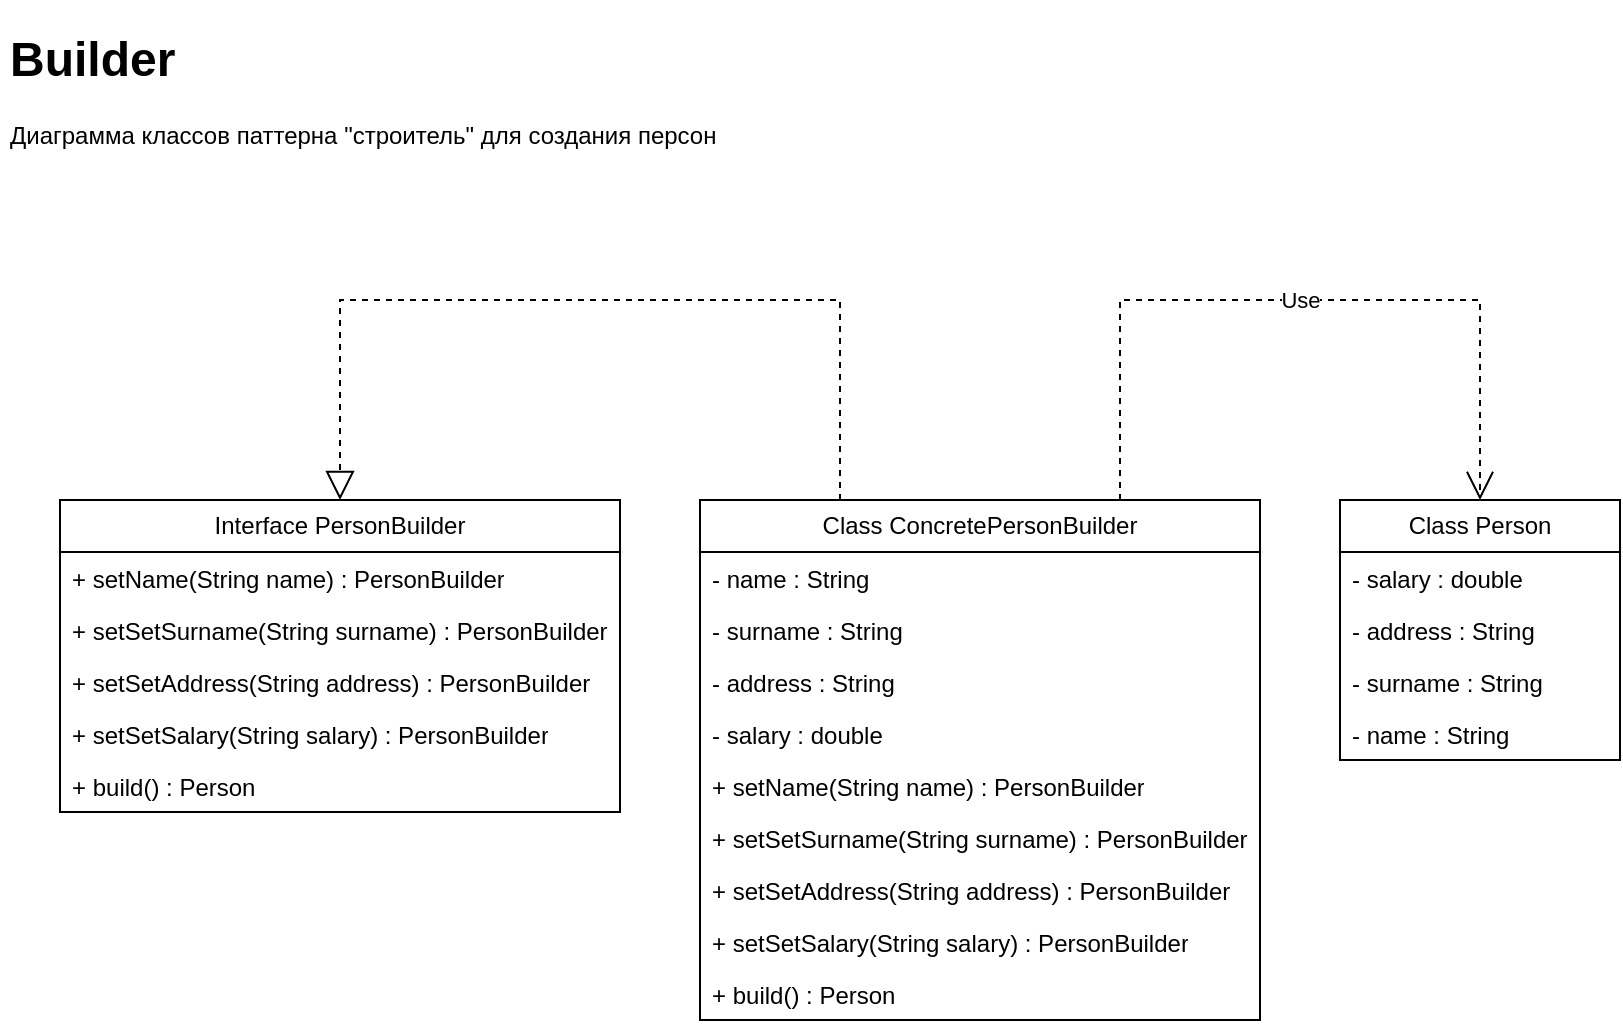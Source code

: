 <mxfile version="21.6.8" type="device">
  <diagram name="Page-1" id="XO1glD4Dh0jlKy059MJj">
    <mxGraphModel dx="1114" dy="1027" grid="1" gridSize="10" guides="1" tooltips="1" connect="1" arrows="1" fold="1" page="1" pageScale="1" pageWidth="1169" pageHeight="827" math="0" shadow="0">
      <root>
        <mxCell id="0" />
        <mxCell id="1" parent="0" />
        <mxCell id="OUJOefdgeNhdNR2A-pxa-1" value="&lt;h1&gt;Builder&lt;/h1&gt;&lt;p&gt;Диаграмма классов паттерна &quot;строитель&quot; для создания персон&lt;/p&gt;" style="text;html=1;strokeColor=none;fillColor=none;spacing=5;spacingTop=-20;whiteSpace=wrap;overflow=hidden;rounded=0;" vertex="1" parent="1">
          <mxGeometry x="40" y="40" width="370" height="70" as="geometry" />
        </mxCell>
        <mxCell id="OUJOefdgeNhdNR2A-pxa-17" value="Interface PersonBuilder" style="swimlane;fontStyle=0;childLayout=stackLayout;horizontal=1;startSize=26;fillColor=none;horizontalStack=0;resizeParent=1;resizeParentMax=0;resizeLast=0;collapsible=1;marginBottom=0;whiteSpace=wrap;html=1;" vertex="1" parent="1">
          <mxGeometry x="70" y="280" width="280" height="156" as="geometry" />
        </mxCell>
        <mxCell id="OUJOefdgeNhdNR2A-pxa-18" value="+ setName(String name) : PersonBuilder" style="text;strokeColor=none;fillColor=none;align=left;verticalAlign=top;spacingLeft=4;spacingRight=4;overflow=hidden;rotatable=0;points=[[0,0.5],[1,0.5]];portConstraint=eastwest;whiteSpace=wrap;html=1;" vertex="1" parent="OUJOefdgeNhdNR2A-pxa-17">
          <mxGeometry y="26" width="280" height="26" as="geometry" />
        </mxCell>
        <mxCell id="OUJOefdgeNhdNR2A-pxa-19" value="+ setSetSurname(String surname) : PersonBuilder" style="text;strokeColor=none;fillColor=none;align=left;verticalAlign=top;spacingLeft=4;spacingRight=4;overflow=hidden;rotatable=0;points=[[0,0.5],[1,0.5]];portConstraint=eastwest;whiteSpace=wrap;html=1;" vertex="1" parent="OUJOefdgeNhdNR2A-pxa-17">
          <mxGeometry y="52" width="280" height="26" as="geometry" />
        </mxCell>
        <mxCell id="OUJOefdgeNhdNR2A-pxa-20" value="+ setSetAddress(String address) : PersonBuilder" style="text;strokeColor=none;fillColor=none;align=left;verticalAlign=top;spacingLeft=4;spacingRight=4;overflow=hidden;rotatable=0;points=[[0,0.5],[1,0.5]];portConstraint=eastwest;whiteSpace=wrap;html=1;" vertex="1" parent="OUJOefdgeNhdNR2A-pxa-17">
          <mxGeometry y="78" width="280" height="26" as="geometry" />
        </mxCell>
        <mxCell id="OUJOefdgeNhdNR2A-pxa-25" value="+ setSetSalary(String salary) : PersonBuilder" style="text;strokeColor=none;fillColor=none;align=left;verticalAlign=top;spacingLeft=4;spacingRight=4;overflow=hidden;rotatable=0;points=[[0,0.5],[1,0.5]];portConstraint=eastwest;whiteSpace=wrap;html=1;" vertex="1" parent="OUJOefdgeNhdNR2A-pxa-17">
          <mxGeometry y="104" width="280" height="26" as="geometry" />
        </mxCell>
        <mxCell id="OUJOefdgeNhdNR2A-pxa-26" value="+ build() : Person" style="text;strokeColor=none;fillColor=none;align=left;verticalAlign=top;spacingLeft=4;spacingRight=4;overflow=hidden;rotatable=0;points=[[0,0.5],[1,0.5]];portConstraint=eastwest;whiteSpace=wrap;html=1;" vertex="1" parent="OUJOefdgeNhdNR2A-pxa-17">
          <mxGeometry y="130" width="280" height="26" as="geometry" />
        </mxCell>
        <mxCell id="OUJOefdgeNhdNR2A-pxa-28" value="Class ConcretePersonBuilder" style="swimlane;fontStyle=0;childLayout=stackLayout;horizontal=1;startSize=26;fillColor=none;horizontalStack=0;resizeParent=1;resizeParentMax=0;resizeLast=0;collapsible=1;marginBottom=0;whiteSpace=wrap;html=1;" vertex="1" parent="1">
          <mxGeometry x="390" y="280" width="280" height="260" as="geometry" />
        </mxCell>
        <mxCell id="OUJOefdgeNhdNR2A-pxa-34" value="- name : String" style="text;strokeColor=none;fillColor=none;align=left;verticalAlign=top;spacingLeft=4;spacingRight=4;overflow=hidden;rotatable=0;points=[[0,0.5],[1,0.5]];portConstraint=eastwest;whiteSpace=wrap;html=1;" vertex="1" parent="OUJOefdgeNhdNR2A-pxa-28">
          <mxGeometry y="26" width="280" height="26" as="geometry" />
        </mxCell>
        <mxCell id="OUJOefdgeNhdNR2A-pxa-36" value="- surname : String" style="text;strokeColor=none;fillColor=none;align=left;verticalAlign=top;spacingLeft=4;spacingRight=4;overflow=hidden;rotatable=0;points=[[0,0.5],[1,0.5]];portConstraint=eastwest;whiteSpace=wrap;html=1;" vertex="1" parent="OUJOefdgeNhdNR2A-pxa-28">
          <mxGeometry y="52" width="280" height="26" as="geometry" />
        </mxCell>
        <mxCell id="OUJOefdgeNhdNR2A-pxa-37" value="- address : String" style="text;strokeColor=none;fillColor=none;align=left;verticalAlign=top;spacingLeft=4;spacingRight=4;overflow=hidden;rotatable=0;points=[[0,0.5],[1,0.5]];portConstraint=eastwest;whiteSpace=wrap;html=1;" vertex="1" parent="OUJOefdgeNhdNR2A-pxa-28">
          <mxGeometry y="78" width="280" height="26" as="geometry" />
        </mxCell>
        <mxCell id="OUJOefdgeNhdNR2A-pxa-35" value="- salary : double" style="text;strokeColor=none;fillColor=none;align=left;verticalAlign=top;spacingLeft=4;spacingRight=4;overflow=hidden;rotatable=0;points=[[0,0.5],[1,0.5]];portConstraint=eastwest;whiteSpace=wrap;html=1;" vertex="1" parent="OUJOefdgeNhdNR2A-pxa-28">
          <mxGeometry y="104" width="280" height="26" as="geometry" />
        </mxCell>
        <mxCell id="OUJOefdgeNhdNR2A-pxa-29" value="+ setName(String name) : PersonBuilder" style="text;strokeColor=none;fillColor=none;align=left;verticalAlign=top;spacingLeft=4;spacingRight=4;overflow=hidden;rotatable=0;points=[[0,0.5],[1,0.5]];portConstraint=eastwest;whiteSpace=wrap;html=1;" vertex="1" parent="OUJOefdgeNhdNR2A-pxa-28">
          <mxGeometry y="130" width="280" height="26" as="geometry" />
        </mxCell>
        <mxCell id="OUJOefdgeNhdNR2A-pxa-30" value="+ setSetSurname(String surname) : PersonBuilder" style="text;strokeColor=none;fillColor=none;align=left;verticalAlign=top;spacingLeft=4;spacingRight=4;overflow=hidden;rotatable=0;points=[[0,0.5],[1,0.5]];portConstraint=eastwest;whiteSpace=wrap;html=1;" vertex="1" parent="OUJOefdgeNhdNR2A-pxa-28">
          <mxGeometry y="156" width="280" height="26" as="geometry" />
        </mxCell>
        <mxCell id="OUJOefdgeNhdNR2A-pxa-31" value="+ setSetAddress(String address) : PersonBuilder" style="text;strokeColor=none;fillColor=none;align=left;verticalAlign=top;spacingLeft=4;spacingRight=4;overflow=hidden;rotatable=0;points=[[0,0.5],[1,0.5]];portConstraint=eastwest;whiteSpace=wrap;html=1;" vertex="1" parent="OUJOefdgeNhdNR2A-pxa-28">
          <mxGeometry y="182" width="280" height="26" as="geometry" />
        </mxCell>
        <mxCell id="OUJOefdgeNhdNR2A-pxa-32" value="+ setSetSalary(String salary) : PersonBuilder" style="text;strokeColor=none;fillColor=none;align=left;verticalAlign=top;spacingLeft=4;spacingRight=4;overflow=hidden;rotatable=0;points=[[0,0.5],[1,0.5]];portConstraint=eastwest;whiteSpace=wrap;html=1;" vertex="1" parent="OUJOefdgeNhdNR2A-pxa-28">
          <mxGeometry y="208" width="280" height="26" as="geometry" />
        </mxCell>
        <mxCell id="OUJOefdgeNhdNR2A-pxa-33" value="+ build() : Person" style="text;strokeColor=none;fillColor=none;align=left;verticalAlign=top;spacingLeft=4;spacingRight=4;overflow=hidden;rotatable=0;points=[[0,0.5],[1,0.5]];portConstraint=eastwest;whiteSpace=wrap;html=1;" vertex="1" parent="OUJOefdgeNhdNR2A-pxa-28">
          <mxGeometry y="234" width="280" height="26" as="geometry" />
        </mxCell>
        <mxCell id="OUJOefdgeNhdNR2A-pxa-38" value="" style="endArrow=block;dashed=1;endFill=0;endSize=12;html=1;rounded=0;exitX=0.25;exitY=0;exitDx=0;exitDy=0;entryX=0.5;entryY=0;entryDx=0;entryDy=0;" edge="1" parent="1" source="OUJOefdgeNhdNR2A-pxa-28" target="OUJOefdgeNhdNR2A-pxa-17">
          <mxGeometry width="160" relative="1" as="geometry">
            <mxPoint x="370" y="500" as="sourcePoint" />
            <mxPoint x="530" y="500" as="targetPoint" />
            <Array as="points">
              <mxPoint x="460" y="180" />
              <mxPoint x="210" y="180" />
            </Array>
          </mxGeometry>
        </mxCell>
        <mxCell id="OUJOefdgeNhdNR2A-pxa-39" value="Class Person" style="swimlane;fontStyle=0;childLayout=stackLayout;horizontal=1;startSize=26;fillColor=none;horizontalStack=0;resizeParent=1;resizeParentMax=0;resizeLast=0;collapsible=1;marginBottom=0;whiteSpace=wrap;html=1;" vertex="1" parent="1">
          <mxGeometry x="710" y="280" width="140" height="130" as="geometry" />
        </mxCell>
        <mxCell id="OUJOefdgeNhdNR2A-pxa-47" value="- salary : double" style="text;strokeColor=none;fillColor=none;align=left;verticalAlign=top;spacingLeft=4;spacingRight=4;overflow=hidden;rotatable=0;points=[[0,0.5],[1,0.5]];portConstraint=eastwest;whiteSpace=wrap;html=1;" vertex="1" parent="OUJOefdgeNhdNR2A-pxa-39">
          <mxGeometry y="26" width="140" height="26" as="geometry" />
        </mxCell>
        <mxCell id="OUJOefdgeNhdNR2A-pxa-46" value="- address : String" style="text;strokeColor=none;fillColor=none;align=left;verticalAlign=top;spacingLeft=4;spacingRight=4;overflow=hidden;rotatable=0;points=[[0,0.5],[1,0.5]];portConstraint=eastwest;whiteSpace=wrap;html=1;" vertex="1" parent="OUJOefdgeNhdNR2A-pxa-39">
          <mxGeometry y="52" width="140" height="26" as="geometry" />
        </mxCell>
        <mxCell id="OUJOefdgeNhdNR2A-pxa-45" value="- surname : String" style="text;strokeColor=none;fillColor=none;align=left;verticalAlign=top;spacingLeft=4;spacingRight=4;overflow=hidden;rotatable=0;points=[[0,0.5],[1,0.5]];portConstraint=eastwest;whiteSpace=wrap;html=1;" vertex="1" parent="OUJOefdgeNhdNR2A-pxa-39">
          <mxGeometry y="78" width="140" height="26" as="geometry" />
        </mxCell>
        <mxCell id="OUJOefdgeNhdNR2A-pxa-44" value="- name : String" style="text;strokeColor=none;fillColor=none;align=left;verticalAlign=top;spacingLeft=4;spacingRight=4;overflow=hidden;rotatable=0;points=[[0,0.5],[1,0.5]];portConstraint=eastwest;whiteSpace=wrap;html=1;" vertex="1" parent="OUJOefdgeNhdNR2A-pxa-39">
          <mxGeometry y="104" width="140" height="26" as="geometry" />
        </mxCell>
        <mxCell id="OUJOefdgeNhdNR2A-pxa-43" value="Use" style="endArrow=open;endSize=12;dashed=1;html=1;rounded=0;exitX=0.75;exitY=0;exitDx=0;exitDy=0;entryX=0.5;entryY=0;entryDx=0;entryDy=0;" edge="1" parent="1" source="OUJOefdgeNhdNR2A-pxa-28" target="OUJOefdgeNhdNR2A-pxa-39">
          <mxGeometry width="160" relative="1" as="geometry">
            <mxPoint x="800" y="520" as="sourcePoint" />
            <mxPoint x="960" y="520" as="targetPoint" />
            <Array as="points">
              <mxPoint x="600" y="180" />
              <mxPoint x="780" y="180" />
            </Array>
          </mxGeometry>
        </mxCell>
      </root>
    </mxGraphModel>
  </diagram>
</mxfile>
